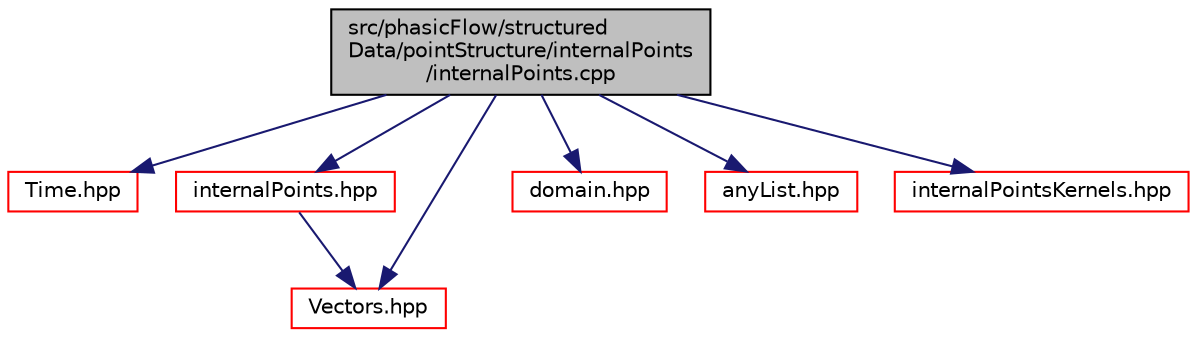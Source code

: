 digraph "src/phasicFlow/structuredData/pointStructure/internalPoints/internalPoints.cpp"
{
 // LATEX_PDF_SIZE
  edge [fontname="Helvetica",fontsize="10",labelfontname="Helvetica",labelfontsize="10"];
  node [fontname="Helvetica",fontsize="10",shape=record];
  Node1 [label="src/phasicFlow/structured\lData/pointStructure/internalPoints\l/internalPoints.cpp",height=0.2,width=0.4,color="black", fillcolor="grey75", style="filled", fontcolor="black",tooltip=" "];
  Node1 -> Node2 [color="midnightblue",fontsize="10",style="solid",fontname="Helvetica"];
  Node2 [label="Time.hpp",height=0.2,width=0.4,color="red", fillcolor="white", style="filled",URL="$Time_8hpp.html",tooltip=" "];
  Node1 -> Node85 [color="midnightblue",fontsize="10",style="solid",fontname="Helvetica"];
  Node85 [label="internalPoints.hpp",height=0.2,width=0.4,color="red", fillcolor="white", style="filled",URL="$internalPoints_8hpp.html",tooltip=" "];
  Node85 -> Node90 [color="midnightblue",fontsize="10",style="solid",fontname="Helvetica"];
  Node90 [label="Vectors.hpp",height=0.2,width=0.4,color="red", fillcolor="white", style="filled",URL="$Vectors_8hpp.html",tooltip=" "];
  Node1 -> Node130 [color="midnightblue",fontsize="10",style="solid",fontname="Helvetica"];
  Node130 [label="domain.hpp",height=0.2,width=0.4,color="red", fillcolor="white", style="filled",URL="$domain_8hpp.html",tooltip=" "];
  Node1 -> Node90 [color="midnightblue",fontsize="10",style="solid",fontname="Helvetica"];
  Node1 -> Node137 [color="midnightblue",fontsize="10",style="solid",fontname="Helvetica"];
  Node137 [label="anyList.hpp",height=0.2,width=0.4,color="red", fillcolor="white", style="filled",URL="$anyList_8hpp.html",tooltip=" "];
  Node1 -> Node139 [color="midnightblue",fontsize="10",style="solid",fontname="Helvetica"];
  Node139 [label="internalPointsKernels.hpp",height=0.2,width=0.4,color="red", fillcolor="white", style="filled",URL="$internalPointsKernels_8hpp.html",tooltip=" "];
}
